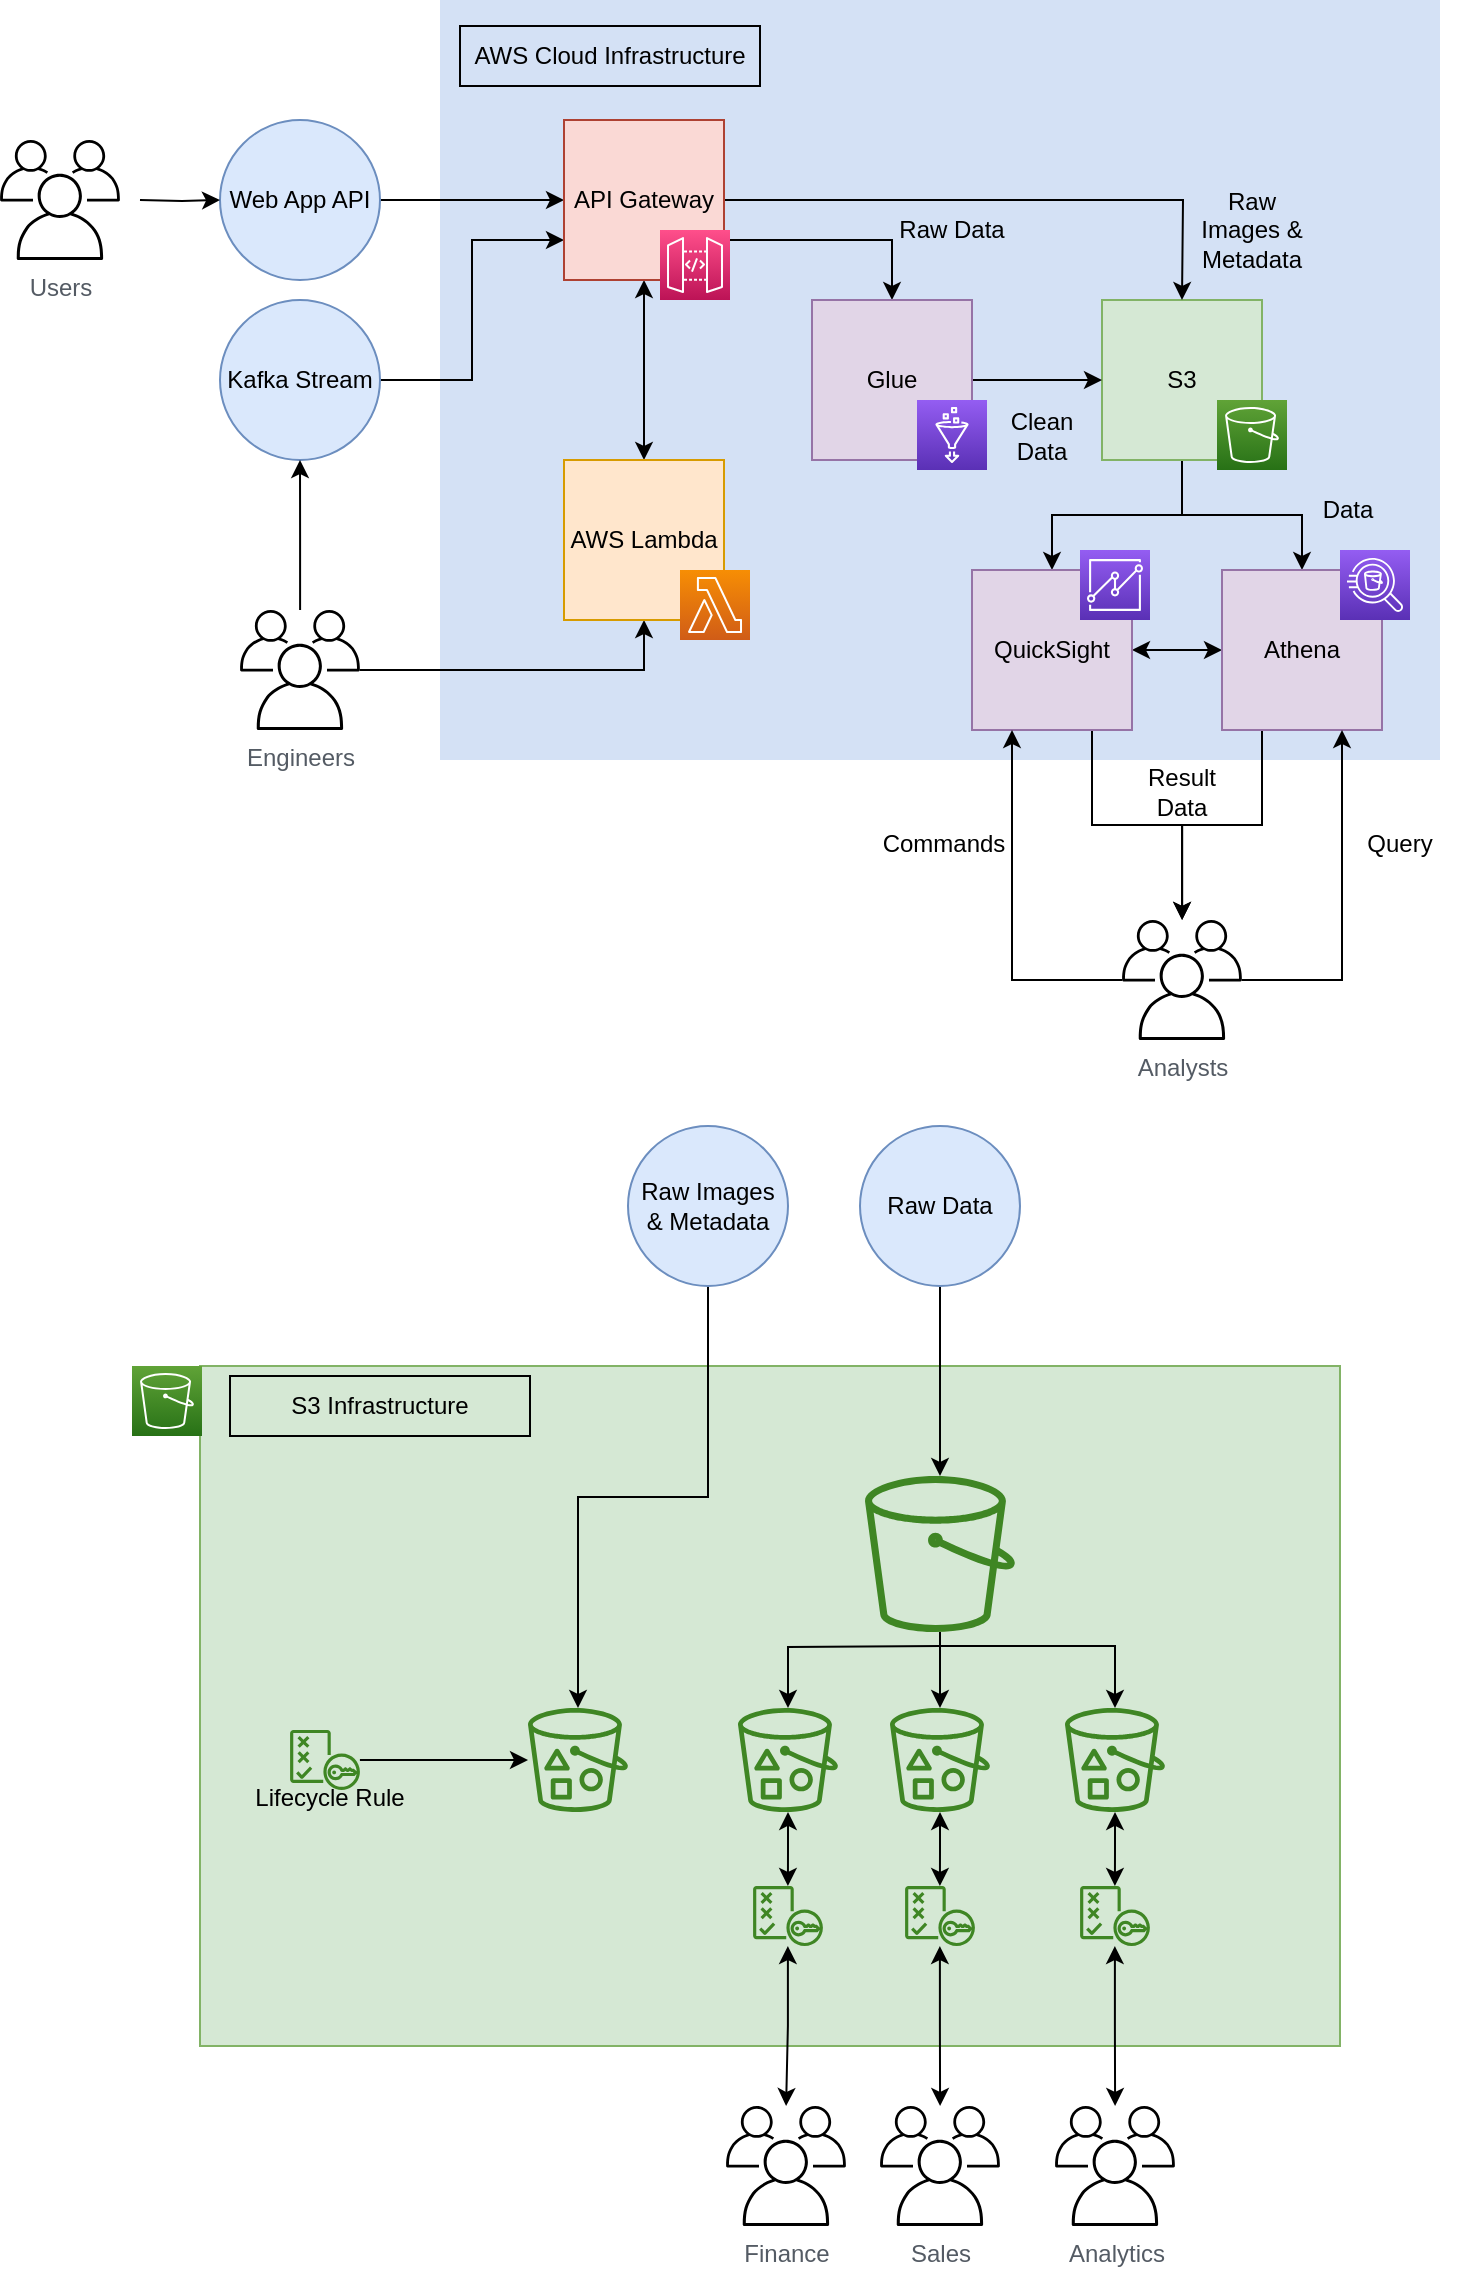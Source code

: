 <mxfile version="21.3.0" type="device">
  <diagram name="Page-1" id="WtsSzMa_3DLvbTu7sVBv">
    <mxGraphModel dx="1195" dy="689" grid="1" gridSize="10" guides="1" tooltips="1" connect="1" arrows="1" fold="1" page="1" pageScale="1" pageWidth="827" pageHeight="1169" math="0" shadow="0">
      <root>
        <mxCell id="0" />
        <mxCell id="1" parent="0" />
        <mxCell id="95MpV1WEJJH009ucWY0k-55" value="" style="rounded=0;whiteSpace=wrap;html=1;strokeColor=none;fillColor=#D4E1F5;" vertex="1" parent="1">
          <mxGeometry x="240" y="30" width="500" height="380" as="geometry" />
        </mxCell>
        <mxCell id="95MpV1WEJJH009ucWY0k-94" style="edgeStyle=orthogonalEdgeStyle;rounded=0;orthogonalLoop=1;jettySize=auto;html=1;entryX=0.5;entryY=0;entryDx=0;entryDy=0;" edge="1" parent="1" source="95MpV1WEJJH009ucWY0k-91" target="95MpV1WEJJH009ucWY0k-45">
          <mxGeometry relative="1" as="geometry" />
        </mxCell>
        <mxCell id="95MpV1WEJJH009ucWY0k-95" style="edgeStyle=orthogonalEdgeStyle;rounded=0;orthogonalLoop=1;jettySize=auto;html=1;" edge="1" parent="1" source="95MpV1WEJJH009ucWY0k-91" target="95MpV1WEJJH009ucWY0k-41">
          <mxGeometry relative="1" as="geometry" />
        </mxCell>
        <mxCell id="95MpV1WEJJH009ucWY0k-91" value="S3" style="whiteSpace=wrap;html=1;aspect=fixed;fillColor=#d5e8d4;strokeColor=#82b366;" vertex="1" parent="1">
          <mxGeometry x="571" y="180" width="80" height="80" as="geometry" />
        </mxCell>
        <mxCell id="95MpV1WEJJH009ucWY0k-8" style="edgeStyle=orthogonalEdgeStyle;rounded=0;orthogonalLoop=1;jettySize=auto;html=1;entryX=0;entryY=0.75;entryDx=0;entryDy=0;" edge="1" parent="1" source="95MpV1WEJJH009ucWY0k-4" target="95MpV1WEJJH009ucWY0k-23">
          <mxGeometry relative="1" as="geometry">
            <mxPoint x="310" y="160" as="targetPoint" />
          </mxGeometry>
        </mxCell>
        <mxCell id="95MpV1WEJJH009ucWY0k-4" value="Kafka Stream" style="ellipse;whiteSpace=wrap;html=1;aspect=fixed;fillColor=#dae8fc;strokeColor=#6c8ebf;" vertex="1" parent="1">
          <mxGeometry x="130" y="180" width="80" height="80" as="geometry" />
        </mxCell>
        <mxCell id="95MpV1WEJJH009ucWY0k-7" style="edgeStyle=orthogonalEdgeStyle;rounded=0;orthogonalLoop=1;jettySize=auto;html=1;startArrow=none;startFill=0;entryX=0;entryY=0.5;entryDx=0;entryDy=0;" edge="1" parent="1" source="95MpV1WEJJH009ucWY0k-5" target="95MpV1WEJJH009ucWY0k-23">
          <mxGeometry relative="1" as="geometry">
            <mxPoint x="370" y="100" as="targetPoint" />
          </mxGeometry>
        </mxCell>
        <mxCell id="95MpV1WEJJH009ucWY0k-5" value="Web App API" style="ellipse;whiteSpace=wrap;html=1;aspect=fixed;fillColor=#dae8fc;strokeColor=#6c8ebf;" vertex="1" parent="1">
          <mxGeometry x="130" y="90" width="80" height="80" as="geometry" />
        </mxCell>
        <mxCell id="95MpV1WEJJH009ucWY0k-20" style="edgeStyle=orthogonalEdgeStyle;rounded=0;orthogonalLoop=1;jettySize=auto;html=1;entryX=0.5;entryY=1;entryDx=0;entryDy=0;" edge="1" parent="1" source="95MpV1WEJJH009ucWY0k-73" target="95MpV1WEJJH009ucWY0k-4">
          <mxGeometry relative="1" as="geometry">
            <mxPoint x="170" y="344" as="sourcePoint" />
          </mxGeometry>
        </mxCell>
        <mxCell id="95MpV1WEJJH009ucWY0k-28" style="edgeStyle=orthogonalEdgeStyle;rounded=0;orthogonalLoop=1;jettySize=auto;html=1;entryX=0.5;entryY=1;entryDx=0;entryDy=0;" edge="1" parent="1" source="95MpV1WEJJH009ucWY0k-73" target="95MpV1WEJJH009ucWY0k-26">
          <mxGeometry relative="1" as="geometry">
            <mxPoint x="230" y="375" as="sourcePoint" />
          </mxGeometry>
        </mxCell>
        <mxCell id="95MpV1WEJJH009ucWY0k-19" style="edgeStyle=orthogonalEdgeStyle;rounded=0;orthogonalLoop=1;jettySize=auto;html=1;entryX=0;entryY=0.5;entryDx=0;entryDy=0;endArrow=classic;endFill=1;startArrow=none;startFill=0;" edge="1" parent="1" target="95MpV1WEJJH009ucWY0k-5">
          <mxGeometry relative="1" as="geometry">
            <mxPoint x="90" y="130" as="sourcePoint" />
          </mxGeometry>
        </mxCell>
        <mxCell id="95MpV1WEJJH009ucWY0k-27" style="edgeStyle=orthogonalEdgeStyle;rounded=0;orthogonalLoop=1;jettySize=auto;html=1;startArrow=classic;startFill=1;" edge="1" parent="1" source="95MpV1WEJJH009ucWY0k-23" target="95MpV1WEJJH009ucWY0k-26">
          <mxGeometry relative="1" as="geometry" />
        </mxCell>
        <mxCell id="95MpV1WEJJH009ucWY0k-53" style="edgeStyle=orthogonalEdgeStyle;rounded=0;orthogonalLoop=1;jettySize=auto;html=1;exitX=1;exitY=0.75;exitDx=0;exitDy=0;" edge="1" parent="1" source="95MpV1WEJJH009ucWY0k-23" target="95MpV1WEJJH009ucWY0k-44">
          <mxGeometry relative="1" as="geometry" />
        </mxCell>
        <mxCell id="95MpV1WEJJH009ucWY0k-54" style="edgeStyle=orthogonalEdgeStyle;rounded=0;orthogonalLoop=1;jettySize=auto;html=1;" edge="1" parent="1" source="95MpV1WEJJH009ucWY0k-23">
          <mxGeometry relative="1" as="geometry">
            <mxPoint x="611" y="180" as="targetPoint" />
          </mxGeometry>
        </mxCell>
        <mxCell id="95MpV1WEJJH009ucWY0k-23" value="API Gateway" style="whiteSpace=wrap;html=1;aspect=fixed;fillColor=#fad9d5;strokeColor=#ae4132;" vertex="1" parent="1">
          <mxGeometry x="302" y="90" width="80" height="80" as="geometry" />
        </mxCell>
        <mxCell id="95MpV1WEJJH009ucWY0k-26" value="AWS Lambda" style="whiteSpace=wrap;html=1;aspect=fixed;fillColor=#ffe6cc;strokeColor=#d79b00;" vertex="1" parent="1">
          <mxGeometry x="302" y="260" width="80" height="80" as="geometry" />
        </mxCell>
        <mxCell id="95MpV1WEJJH009ucWY0k-34" value="AWS Cloud Infrastructure" style="text;html=1;strokeColor=default;fillColor=none;align=center;verticalAlign=middle;whiteSpace=wrap;rounded=0;" vertex="1" parent="1">
          <mxGeometry x="250" y="43" width="150" height="30" as="geometry" />
        </mxCell>
        <mxCell id="95MpV1WEJJH009ucWY0k-36" value="" style="rounded=0;whiteSpace=wrap;html=1;fillColor=#d5e8d4;strokeColor=#82b366;" vertex="1" parent="1">
          <mxGeometry x="120" y="713" width="570" height="340" as="geometry" />
        </mxCell>
        <mxCell id="95MpV1WEJJH009ucWY0k-67" style="edgeStyle=orthogonalEdgeStyle;rounded=0;orthogonalLoop=1;jettySize=auto;html=1;startArrow=classic;startFill=1;" edge="1" parent="1" source="95MpV1WEJJH009ucWY0k-41" target="95MpV1WEJJH009ucWY0k-45">
          <mxGeometry relative="1" as="geometry" />
        </mxCell>
        <mxCell id="95MpV1WEJJH009ucWY0k-81" style="edgeStyle=orthogonalEdgeStyle;rounded=0;orthogonalLoop=1;jettySize=auto;html=1;exitX=0.25;exitY=1;exitDx=0;exitDy=0;" edge="1" parent="1" source="95MpV1WEJJH009ucWY0k-41" target="95MpV1WEJJH009ucWY0k-78">
          <mxGeometry relative="1" as="geometry" />
        </mxCell>
        <mxCell id="95MpV1WEJJH009ucWY0k-41" value="Athena" style="whiteSpace=wrap;html=1;aspect=fixed;fillColor=#e1d5e7;strokeColor=#9673a6;" vertex="1" parent="1">
          <mxGeometry x="631" y="315" width="80" height="80" as="geometry" />
        </mxCell>
        <mxCell id="95MpV1WEJJH009ucWY0k-48" style="edgeStyle=orthogonalEdgeStyle;rounded=0;orthogonalLoop=1;jettySize=auto;html=1;entryX=0;entryY=0.5;entryDx=0;entryDy=0;" edge="1" parent="1" source="95MpV1WEJJH009ucWY0k-44" target="95MpV1WEJJH009ucWY0k-91">
          <mxGeometry relative="1" as="geometry">
            <mxPoint x="581" y="220" as="targetPoint" />
          </mxGeometry>
        </mxCell>
        <mxCell id="95MpV1WEJJH009ucWY0k-44" value="Glue" style="whiteSpace=wrap;html=1;aspect=fixed;fillColor=#e1d5e7;strokeColor=#9673a6;" vertex="1" parent="1">
          <mxGeometry x="426" y="180" width="80" height="80" as="geometry" />
        </mxCell>
        <mxCell id="95MpV1WEJJH009ucWY0k-80" style="edgeStyle=orthogonalEdgeStyle;rounded=0;orthogonalLoop=1;jettySize=auto;html=1;exitX=0.75;exitY=1;exitDx=0;exitDy=0;" edge="1" parent="1" source="95MpV1WEJJH009ucWY0k-45" target="95MpV1WEJJH009ucWY0k-78">
          <mxGeometry relative="1" as="geometry" />
        </mxCell>
        <mxCell id="95MpV1WEJJH009ucWY0k-45" value="QuickSight" style="whiteSpace=wrap;html=1;aspect=fixed;fillColor=#e1d5e7;strokeColor=#9673a6;" vertex="1" parent="1">
          <mxGeometry x="506" y="315" width="80" height="80" as="geometry" />
        </mxCell>
        <mxCell id="95MpV1WEJJH009ucWY0k-56" value="Raw Images &amp;amp; Metadata" style="text;html=1;strokeColor=none;fillColor=none;align=center;verticalAlign=middle;whiteSpace=wrap;rounded=0;" vertex="1" parent="1">
          <mxGeometry x="616" y="130" width="60" height="30" as="geometry" />
        </mxCell>
        <mxCell id="95MpV1WEJJH009ucWY0k-57" value="Raw Data" style="text;html=1;strokeColor=none;fillColor=none;align=center;verticalAlign=middle;whiteSpace=wrap;rounded=0;" vertex="1" parent="1">
          <mxGeometry x="466" y="130" width="60" height="30" as="geometry" />
        </mxCell>
        <mxCell id="95MpV1WEJJH009ucWY0k-59" value="Data" style="text;html=1;strokeColor=none;fillColor=none;align=center;verticalAlign=middle;whiteSpace=wrap;rounded=0;" vertex="1" parent="1">
          <mxGeometry x="663.5" y="270" width="60" height="30" as="geometry" />
        </mxCell>
        <mxCell id="95MpV1WEJJH009ucWY0k-68" value="Result Data" style="text;html=1;strokeColor=none;fillColor=none;align=center;verticalAlign=middle;whiteSpace=wrap;rounded=0;" vertex="1" parent="1">
          <mxGeometry x="581" y="411" width="60" height="30" as="geometry" />
        </mxCell>
        <mxCell id="95MpV1WEJJH009ucWY0k-69" value="Query" style="text;html=1;strokeColor=none;fillColor=none;align=center;verticalAlign=middle;whiteSpace=wrap;rounded=0;" vertex="1" parent="1">
          <mxGeometry x="690" y="437" width="60" height="30" as="geometry" />
        </mxCell>
        <mxCell id="95MpV1WEJJH009ucWY0k-71" value="Commands" style="text;html=1;strokeColor=none;fillColor=none;align=center;verticalAlign=middle;whiteSpace=wrap;rounded=0;" vertex="1" parent="1">
          <mxGeometry x="462" y="437" width="60" height="30" as="geometry" />
        </mxCell>
        <mxCell id="95MpV1WEJJH009ucWY0k-72" value="S3 Infrastructure" style="text;html=1;strokeColor=default;fillColor=none;align=center;verticalAlign=middle;whiteSpace=wrap;rounded=0;" vertex="1" parent="1">
          <mxGeometry x="135" y="718" width="150" height="30" as="geometry" />
        </mxCell>
        <mxCell id="95MpV1WEJJH009ucWY0k-73" value="Engineers&lt;br&gt;" style="sketch=0;outlineConnect=0;gradientColor=none;fontColor=#545B64;strokeColor=none;fillColor=#000000;dashed=0;verticalLabelPosition=bottom;verticalAlign=top;align=center;html=1;fontSize=12;fontStyle=0;aspect=fixed;shape=mxgraph.aws4.illustration_users;pointerEvents=1" vertex="1" parent="1">
          <mxGeometry x="140" y="335" width="60" height="60" as="geometry" />
        </mxCell>
        <mxCell id="95MpV1WEJJH009ucWY0k-83" style="edgeStyle=orthogonalEdgeStyle;rounded=0;orthogonalLoop=1;jettySize=auto;html=1;entryX=0.25;entryY=1;entryDx=0;entryDy=0;" edge="1" parent="1" source="95MpV1WEJJH009ucWY0k-78" target="95MpV1WEJJH009ucWY0k-45">
          <mxGeometry relative="1" as="geometry">
            <mxPoint x="546" y="520" as="sourcePoint" />
            <Array as="points">
              <mxPoint x="526" y="520" />
            </Array>
          </mxGeometry>
        </mxCell>
        <mxCell id="95MpV1WEJJH009ucWY0k-84" style="edgeStyle=orthogonalEdgeStyle;rounded=0;orthogonalLoop=1;jettySize=auto;html=1;entryX=0.75;entryY=1;entryDx=0;entryDy=0;" edge="1" parent="1" source="95MpV1WEJJH009ucWY0k-78" target="95MpV1WEJJH009ucWY0k-41">
          <mxGeometry relative="1" as="geometry">
            <mxPoint x="660" y="520" as="sourcePoint" />
            <Array as="points">
              <mxPoint x="691" y="520" />
            </Array>
          </mxGeometry>
        </mxCell>
        <mxCell id="95MpV1WEJJH009ucWY0k-78" value="Analysts" style="sketch=0;outlineConnect=0;gradientColor=none;fontColor=#545B64;strokeColor=none;fillColor=#000000;dashed=0;verticalLabelPosition=bottom;verticalAlign=top;align=center;html=1;fontSize=12;fontStyle=0;aspect=fixed;shape=mxgraph.aws4.illustration_users;pointerEvents=1" vertex="1" parent="1">
          <mxGeometry x="581" y="490" width="60" height="60" as="geometry" />
        </mxCell>
        <mxCell id="95MpV1WEJJH009ucWY0k-79" value="Users" style="sketch=0;outlineConnect=0;gradientColor=none;fontColor=#545B64;strokeColor=none;fillColor=#000000;dashed=0;verticalLabelPosition=bottom;verticalAlign=top;align=center;html=1;fontSize=12;fontStyle=0;aspect=fixed;shape=mxgraph.aws4.illustration_users;pointerEvents=1" vertex="1" parent="1">
          <mxGeometry x="20" y="100" width="60" height="60" as="geometry" />
        </mxCell>
        <mxCell id="95MpV1WEJJH009ucWY0k-86" value="" style="sketch=0;points=[[0,0,0],[0.25,0,0],[0.5,0,0],[0.75,0,0],[1,0,0],[0,1,0],[0.25,1,0],[0.5,1,0],[0.75,1,0],[1,1,0],[0,0.25,0],[0,0.5,0],[0,0.75,0],[1,0.25,0],[1,0.5,0],[1,0.75,0]];outlineConnect=0;fontColor=#232F3E;gradientColor=#945DF2;gradientDirection=north;fillColor=#5A30B5;strokeColor=#ffffff;dashed=0;verticalLabelPosition=bottom;verticalAlign=top;align=center;html=1;fontSize=12;fontStyle=0;aspect=fixed;shape=mxgraph.aws4.resourceIcon;resIcon=mxgraph.aws4.athena;" vertex="1" parent="1">
          <mxGeometry x="690" y="305" width="35" height="35" as="geometry" />
        </mxCell>
        <mxCell id="95MpV1WEJJH009ucWY0k-87" value="" style="sketch=0;points=[[0,0,0],[0.25,0,0],[0.5,0,0],[0.75,0,0],[1,0,0],[0,1,0],[0.25,1,0],[0.5,1,0],[0.75,1,0],[1,1,0],[0,0.25,0],[0,0.5,0],[0,0.75,0],[1,0.25,0],[1,0.5,0],[1,0.75,0]];outlineConnect=0;fontColor=#232F3E;gradientColor=#945DF2;gradientDirection=north;fillColor=#5A30B5;strokeColor=#ffffff;dashed=0;verticalLabelPosition=bottom;verticalAlign=top;align=center;html=1;fontSize=12;fontStyle=0;aspect=fixed;shape=mxgraph.aws4.resourceIcon;resIcon=mxgraph.aws4.glue;" vertex="1" parent="1">
          <mxGeometry x="478.5" y="230" width="35" height="35" as="geometry" />
        </mxCell>
        <mxCell id="95MpV1WEJJH009ucWY0k-89" value="" style="sketch=0;points=[[0,0,0],[0.25,0,0],[0.5,0,0],[0.75,0,0],[1,0,0],[0,1,0],[0.25,1,0],[0.5,1,0],[0.75,1,0],[1,1,0],[0,0.25,0],[0,0.5,0],[0,0.75,0],[1,0.25,0],[1,0.5,0],[1,0.75,0]];outlineConnect=0;fontColor=#232F3E;gradientColor=#945DF2;gradientDirection=north;fillColor=#5A30B5;strokeColor=#ffffff;dashed=0;verticalLabelPosition=bottom;verticalAlign=top;align=center;html=1;fontSize=12;fontStyle=0;aspect=fixed;shape=mxgraph.aws4.resourceIcon;resIcon=mxgraph.aws4.quicksight;" vertex="1" parent="1">
          <mxGeometry x="560" y="305" width="35" height="35" as="geometry" />
        </mxCell>
        <mxCell id="95MpV1WEJJH009ucWY0k-90" value="" style="sketch=0;points=[[0,0,0],[0.25,0,0],[0.5,0,0],[0.75,0,0],[1,0,0],[0,1,0],[0.25,1,0],[0.5,1,0],[0.75,1,0],[1,1,0],[0,0.25,0],[0,0.5,0],[0,0.75,0],[1,0.25,0],[1,0.5,0],[1,0.75,0]];outlineConnect=0;fontColor=#232F3E;gradientColor=#60A337;gradientDirection=north;fillColor=#277116;strokeColor=#ffffff;dashed=0;verticalLabelPosition=bottom;verticalAlign=top;align=center;html=1;fontSize=12;fontStyle=0;aspect=fixed;shape=mxgraph.aws4.resourceIcon;resIcon=mxgraph.aws4.s3;" vertex="1" parent="1">
          <mxGeometry x="628.5" y="230" width="35" height="35" as="geometry" />
        </mxCell>
        <mxCell id="95MpV1WEJJH009ucWY0k-58" value="Clean Data" style="text;html=1;strokeColor=none;fillColor=none;align=center;verticalAlign=middle;whiteSpace=wrap;rounded=0;" vertex="1" parent="1">
          <mxGeometry x="511" y="232.5" width="60" height="30" as="geometry" />
        </mxCell>
        <mxCell id="95MpV1WEJJH009ucWY0k-96" value="" style="sketch=0;points=[[0,0,0],[0.25,0,0],[0.5,0,0],[0.75,0,0],[1,0,0],[0,1,0],[0.25,1,0],[0.5,1,0],[0.75,1,0],[1,1,0],[0,0.25,0],[0,0.5,0],[0,0.75,0],[1,0.25,0],[1,0.5,0],[1,0.75,0]];outlineConnect=0;fontColor=#232F3E;gradientColor=#F78E04;gradientDirection=north;fillColor=#D05C17;strokeColor=#ffffff;dashed=0;verticalLabelPosition=bottom;verticalAlign=top;align=center;html=1;fontSize=12;fontStyle=0;aspect=fixed;shape=mxgraph.aws4.resourceIcon;resIcon=mxgraph.aws4.lambda;" vertex="1" parent="1">
          <mxGeometry x="360" y="315" width="35" height="35" as="geometry" />
        </mxCell>
        <mxCell id="95MpV1WEJJH009ucWY0k-97" value="" style="sketch=0;points=[[0,0,0],[0.25,0,0],[0.5,0,0],[0.75,0,0],[1,0,0],[0,1,0],[0.25,1,0],[0.5,1,0],[0.75,1,0],[1,1,0],[0,0.25,0],[0,0.5,0],[0,0.75,0],[1,0.25,0],[1,0.5,0],[1,0.75,0]];outlineConnect=0;fontColor=#232F3E;gradientColor=#FF4F8B;gradientDirection=north;fillColor=#BC1356;strokeColor=#ffffff;dashed=0;verticalLabelPosition=bottom;verticalAlign=top;align=center;html=1;fontSize=12;fontStyle=0;aspect=fixed;shape=mxgraph.aws4.resourceIcon;resIcon=mxgraph.aws4.api_gateway;" vertex="1" parent="1">
          <mxGeometry x="350" y="145" width="35" height="35" as="geometry" />
        </mxCell>
        <mxCell id="95MpV1WEJJH009ucWY0k-98" value="" style="sketch=0;points=[[0,0,0],[0.25,0,0],[0.5,0,0],[0.75,0,0],[1,0,0],[0,1,0],[0.25,1,0],[0.5,1,0],[0.75,1,0],[1,1,0],[0,0.25,0],[0,0.5,0],[0,0.75,0],[1,0.25,0],[1,0.5,0],[1,0.75,0]];outlineConnect=0;fontColor=#232F3E;gradientColor=#60A337;gradientDirection=north;fillColor=#277116;strokeColor=#ffffff;dashed=0;verticalLabelPosition=bottom;verticalAlign=top;align=center;html=1;fontSize=12;fontStyle=0;aspect=fixed;shape=mxgraph.aws4.resourceIcon;resIcon=mxgraph.aws4.s3;" vertex="1" parent="1">
          <mxGeometry x="86" y="713" width="35" height="35" as="geometry" />
        </mxCell>
        <mxCell id="95MpV1WEJJH009ucWY0k-111" style="edgeStyle=orthogonalEdgeStyle;rounded=0;orthogonalLoop=1;jettySize=auto;html=1;" edge="1" parent="1" source="95MpV1WEJJH009ucWY0k-102" target="95MpV1WEJJH009ucWY0k-105">
          <mxGeometry relative="1" as="geometry" />
        </mxCell>
        <mxCell id="95MpV1WEJJH009ucWY0k-102" value="Raw Images &amp;amp; Metadata" style="ellipse;whiteSpace=wrap;html=1;aspect=fixed;fillColor=#dae8fc;strokeColor=#6c8ebf;" vertex="1" parent="1">
          <mxGeometry x="334" y="593" width="80" height="80" as="geometry" />
        </mxCell>
        <mxCell id="95MpV1WEJJH009ucWY0k-114" style="edgeStyle=orthogonalEdgeStyle;rounded=0;orthogonalLoop=1;jettySize=auto;html=1;" edge="1" parent="1" source="95MpV1WEJJH009ucWY0k-103" target="95MpV1WEJJH009ucWY0k-113">
          <mxGeometry relative="1" as="geometry">
            <mxPoint x="490" y="703" as="targetPoint" />
          </mxGeometry>
        </mxCell>
        <mxCell id="95MpV1WEJJH009ucWY0k-103" value="Raw Data" style="ellipse;whiteSpace=wrap;html=1;aspect=fixed;fillColor=#dae8fc;strokeColor=#6c8ebf;" vertex="1" parent="1">
          <mxGeometry x="450" y="593" width="80" height="80" as="geometry" />
        </mxCell>
        <mxCell id="95MpV1WEJJH009ucWY0k-104" value="Sales" style="sketch=0;outlineConnect=0;gradientColor=none;fontColor=#545B64;strokeColor=none;fillColor=#000000;dashed=0;verticalLabelPosition=bottom;verticalAlign=top;align=center;html=1;fontSize=12;fontStyle=0;aspect=fixed;shape=mxgraph.aws4.illustration_users;pointerEvents=1" vertex="1" parent="1">
          <mxGeometry x="460" y="1083" width="60" height="60" as="geometry" />
        </mxCell>
        <mxCell id="95MpV1WEJJH009ucWY0k-105" value="" style="sketch=0;outlineConnect=0;fontColor=#232F3E;gradientColor=none;fillColor=#3F8624;strokeColor=none;dashed=0;verticalLabelPosition=bottom;verticalAlign=top;align=center;html=1;fontSize=12;fontStyle=0;aspect=fixed;pointerEvents=1;shape=mxgraph.aws4.bucket_with_objects;" vertex="1" parent="1">
          <mxGeometry x="284" y="883.97" width="50" height="52" as="geometry" />
        </mxCell>
        <mxCell id="95MpV1WEJJH009ucWY0k-124" style="edgeStyle=orthogonalEdgeStyle;rounded=0;orthogonalLoop=1;jettySize=auto;html=1;startArrow=classic;startFill=1;" edge="1" parent="1" source="95MpV1WEJJH009ucWY0k-106" target="95MpV1WEJJH009ucWY0k-107">
          <mxGeometry relative="1" as="geometry" />
        </mxCell>
        <mxCell id="95MpV1WEJJH009ucWY0k-106" value="" style="sketch=0;outlineConnect=0;fontColor=#232F3E;gradientColor=none;fillColor=#3F8624;strokeColor=none;dashed=0;verticalLabelPosition=bottom;verticalAlign=top;align=center;html=1;fontSize=12;fontStyle=0;aspect=fixed;pointerEvents=1;shape=mxgraph.aws4.bucket_with_objects;" vertex="1" parent="1">
          <mxGeometry x="389" y="883.97" width="50" height="52" as="geometry" />
        </mxCell>
        <mxCell id="95MpV1WEJJH009ucWY0k-126" style="edgeStyle=orthogonalEdgeStyle;rounded=0;orthogonalLoop=1;jettySize=auto;html=1;startArrow=classic;startFill=1;" edge="1" parent="1" source="95MpV1WEJJH009ucWY0k-107" target="95MpV1WEJJH009ucWY0k-119">
          <mxGeometry relative="1" as="geometry" />
        </mxCell>
        <mxCell id="95MpV1WEJJH009ucWY0k-107" value="" style="sketch=0;outlineConnect=0;fontColor=#232F3E;gradientColor=none;fillColor=#3F8624;strokeColor=none;dashed=0;verticalLabelPosition=bottom;verticalAlign=top;align=center;html=1;fontSize=12;fontStyle=0;aspect=fixed;pointerEvents=1;shape=mxgraph.aws4.policy;" vertex="1" parent="1">
          <mxGeometry x="396.5" y="973" width="35" height="30.06" as="geometry" />
        </mxCell>
        <mxCell id="95MpV1WEJJH009ucWY0k-110" style="edgeStyle=orthogonalEdgeStyle;rounded=0;orthogonalLoop=1;jettySize=auto;html=1;" edge="1" parent="1" source="95MpV1WEJJH009ucWY0k-108" target="95MpV1WEJJH009ucWY0k-105">
          <mxGeometry relative="1" as="geometry" />
        </mxCell>
        <mxCell id="95MpV1WEJJH009ucWY0k-108" value="" style="sketch=0;outlineConnect=0;fontColor=#232F3E;gradientColor=none;fillColor=#3F8624;strokeColor=none;dashed=0;verticalLabelPosition=bottom;verticalAlign=top;align=center;html=1;fontSize=12;fontStyle=0;aspect=fixed;pointerEvents=1;shape=mxgraph.aws4.policy;" vertex="1" parent="1">
          <mxGeometry x="165" y="894.94" width="35" height="30.06" as="geometry" />
        </mxCell>
        <mxCell id="95MpV1WEJJH009ucWY0k-112" value="Lifecycle Rule" style="text;html=1;strokeColor=none;fillColor=none;align=center;verticalAlign=middle;whiteSpace=wrap;rounded=0;" vertex="1" parent="1">
          <mxGeometry x="140" y="914.03" width="90" height="30" as="geometry" />
        </mxCell>
        <mxCell id="95MpV1WEJJH009ucWY0k-121" style="edgeStyle=orthogonalEdgeStyle;rounded=0;orthogonalLoop=1;jettySize=auto;html=1;" edge="1" parent="1" source="95MpV1WEJJH009ucWY0k-113" target="95MpV1WEJJH009ucWY0k-115">
          <mxGeometry relative="1" as="geometry" />
        </mxCell>
        <mxCell id="95MpV1WEJJH009ucWY0k-122" style="edgeStyle=orthogonalEdgeStyle;rounded=0;orthogonalLoop=1;jettySize=auto;html=1;" edge="1" parent="1" target="95MpV1WEJJH009ucWY0k-106">
          <mxGeometry relative="1" as="geometry">
            <mxPoint x="490" y="853" as="sourcePoint" />
          </mxGeometry>
        </mxCell>
        <mxCell id="95MpV1WEJJH009ucWY0k-123" style="edgeStyle=orthogonalEdgeStyle;rounded=0;orthogonalLoop=1;jettySize=auto;html=1;exitX=0.5;exitY=1.09;exitDx=0;exitDy=0;exitPerimeter=0;" edge="1" parent="1" source="95MpV1WEJJH009ucWY0k-113" target="95MpV1WEJJH009ucWY0k-116">
          <mxGeometry relative="1" as="geometry" />
        </mxCell>
        <mxCell id="95MpV1WEJJH009ucWY0k-113" value="" style="sketch=0;outlineConnect=0;fontColor=#232F3E;gradientColor=none;fillColor=#3F8624;strokeColor=none;dashed=0;verticalLabelPosition=bottom;verticalAlign=top;align=center;html=1;fontSize=12;fontStyle=0;aspect=fixed;pointerEvents=1;shape=mxgraph.aws4.bucket;" vertex="1" parent="1">
          <mxGeometry x="452.5" y="768" width="75" height="78" as="geometry" />
        </mxCell>
        <mxCell id="95MpV1WEJJH009ucWY0k-129" style="edgeStyle=orthogonalEdgeStyle;rounded=0;orthogonalLoop=1;jettySize=auto;html=1;startArrow=classic;startFill=1;" edge="1" parent="1" source="95MpV1WEJJH009ucWY0k-115" target="95MpV1WEJJH009ucWY0k-117">
          <mxGeometry relative="1" as="geometry" />
        </mxCell>
        <mxCell id="95MpV1WEJJH009ucWY0k-115" value="" style="sketch=0;outlineConnect=0;fontColor=#232F3E;gradientColor=none;fillColor=#3F8624;strokeColor=none;dashed=0;verticalLabelPosition=bottom;verticalAlign=top;align=center;html=1;fontSize=12;fontStyle=0;aspect=fixed;pointerEvents=1;shape=mxgraph.aws4.bucket_with_objects;" vertex="1" parent="1">
          <mxGeometry x="465" y="883.97" width="50" height="52" as="geometry" />
        </mxCell>
        <mxCell id="95MpV1WEJJH009ucWY0k-130" style="edgeStyle=orthogonalEdgeStyle;rounded=0;orthogonalLoop=1;jettySize=auto;html=1;startArrow=classic;startFill=1;" edge="1" parent="1" source="95MpV1WEJJH009ucWY0k-116" target="95MpV1WEJJH009ucWY0k-118">
          <mxGeometry relative="1" as="geometry" />
        </mxCell>
        <mxCell id="95MpV1WEJJH009ucWY0k-116" value="" style="sketch=0;outlineConnect=0;fontColor=#232F3E;gradientColor=none;fillColor=#3F8624;strokeColor=none;dashed=0;verticalLabelPosition=bottom;verticalAlign=top;align=center;html=1;fontSize=12;fontStyle=0;aspect=fixed;pointerEvents=1;shape=mxgraph.aws4.bucket_with_objects;" vertex="1" parent="1">
          <mxGeometry x="552.5" y="883.97" width="50" height="52" as="geometry" />
        </mxCell>
        <mxCell id="95MpV1WEJJH009ucWY0k-127" style="edgeStyle=orthogonalEdgeStyle;rounded=0;orthogonalLoop=1;jettySize=auto;html=1;startArrow=classic;startFill=1;" edge="1" parent="1" source="95MpV1WEJJH009ucWY0k-117" target="95MpV1WEJJH009ucWY0k-104">
          <mxGeometry relative="1" as="geometry" />
        </mxCell>
        <mxCell id="95MpV1WEJJH009ucWY0k-117" value="" style="sketch=0;outlineConnect=0;fontColor=#232F3E;gradientColor=none;fillColor=#3F8624;strokeColor=none;dashed=0;verticalLabelPosition=bottom;verticalAlign=top;align=center;html=1;fontSize=12;fontStyle=0;aspect=fixed;pointerEvents=1;shape=mxgraph.aws4.policy;" vertex="1" parent="1">
          <mxGeometry x="472.5" y="973" width="35" height="30.06" as="geometry" />
        </mxCell>
        <mxCell id="95MpV1WEJJH009ucWY0k-128" style="edgeStyle=orthogonalEdgeStyle;rounded=0;orthogonalLoop=1;jettySize=auto;html=1;startArrow=classic;startFill=1;" edge="1" parent="1" source="95MpV1WEJJH009ucWY0k-118" target="95MpV1WEJJH009ucWY0k-120">
          <mxGeometry relative="1" as="geometry" />
        </mxCell>
        <mxCell id="95MpV1WEJJH009ucWY0k-118" value="" style="sketch=0;outlineConnect=0;fontColor=#232F3E;gradientColor=none;fillColor=#3F8624;strokeColor=none;dashed=0;verticalLabelPosition=bottom;verticalAlign=top;align=center;html=1;fontSize=12;fontStyle=0;aspect=fixed;pointerEvents=1;shape=mxgraph.aws4.policy;" vertex="1" parent="1">
          <mxGeometry x="560" y="973" width="35" height="30.06" as="geometry" />
        </mxCell>
        <mxCell id="95MpV1WEJJH009ucWY0k-119" value="Finance" style="sketch=0;outlineConnect=0;gradientColor=none;fontColor=#545B64;strokeColor=none;fillColor=#000000;dashed=0;verticalLabelPosition=bottom;verticalAlign=top;align=center;html=1;fontSize=12;fontStyle=0;aspect=fixed;shape=mxgraph.aws4.illustration_users;pointerEvents=1" vertex="1" parent="1">
          <mxGeometry x="383" y="1083" width="60" height="60" as="geometry" />
        </mxCell>
        <mxCell id="95MpV1WEJJH009ucWY0k-120" value="Analytics" style="sketch=0;outlineConnect=0;gradientColor=none;fontColor=#545B64;strokeColor=none;fillColor=#000000;dashed=0;verticalLabelPosition=bottom;verticalAlign=top;align=center;html=1;fontSize=12;fontStyle=0;aspect=fixed;shape=mxgraph.aws4.illustration_users;pointerEvents=1" vertex="1" parent="1">
          <mxGeometry x="547.5" y="1083" width="60" height="60" as="geometry" />
        </mxCell>
      </root>
    </mxGraphModel>
  </diagram>
</mxfile>
